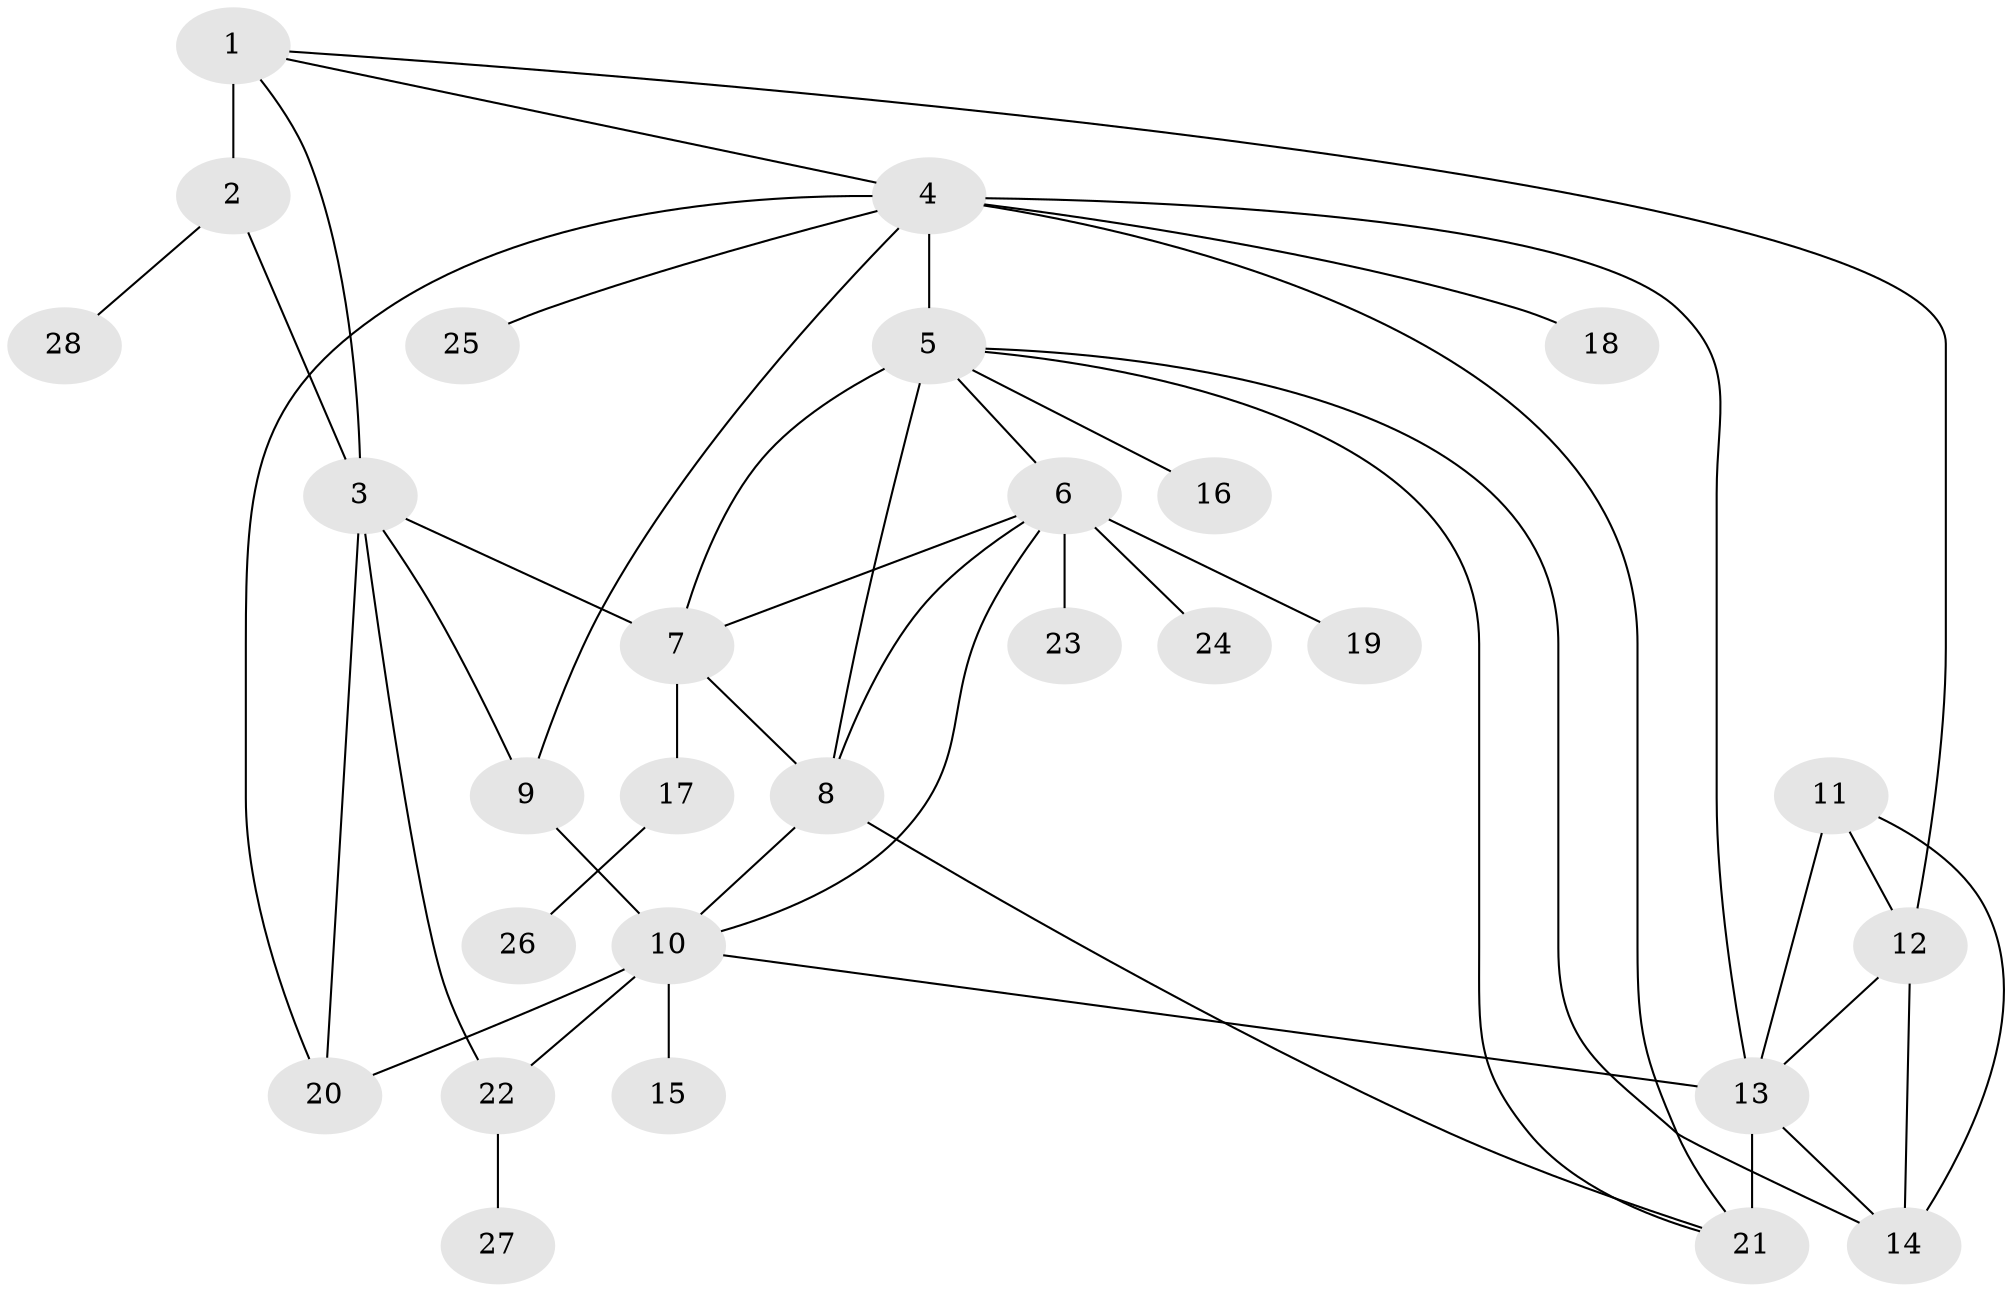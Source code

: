 // original degree distribution, {4: 0.043010752688172046, 11: 0.03225806451612903, 10: 0.021505376344086023, 5: 0.07526881720430108, 6: 0.03225806451612903, 8: 0.021505376344086023, 15: 0.010752688172043012, 2: 0.12903225806451613, 1: 0.6021505376344086, 3: 0.03225806451612903}
// Generated by graph-tools (version 1.1) at 2025/52/03/04/25 22:52:18]
// undirected, 28 vertices, 47 edges
graph export_dot {
  node [color=gray90,style=filled];
  1;
  2;
  3;
  4;
  5;
  6;
  7;
  8;
  9;
  10;
  11;
  12;
  13;
  14;
  15;
  16;
  17;
  18;
  19;
  20;
  21;
  22;
  23;
  24;
  25;
  26;
  27;
  28;
  1 -- 2 [weight=8.0];
  1 -- 3 [weight=2.0];
  1 -- 4 [weight=1.0];
  1 -- 12 [weight=1.0];
  2 -- 3 [weight=1.0];
  2 -- 28 [weight=1.0];
  3 -- 7 [weight=1.0];
  3 -- 9 [weight=1.0];
  3 -- 20 [weight=1.0];
  3 -- 22 [weight=1.0];
  4 -- 5 [weight=1.0];
  4 -- 9 [weight=1.0];
  4 -- 13 [weight=2.0];
  4 -- 18 [weight=1.0];
  4 -- 20 [weight=1.0];
  4 -- 21 [weight=1.0];
  4 -- 25 [weight=1.0];
  5 -- 6 [weight=1.0];
  5 -- 7 [weight=1.0];
  5 -- 8 [weight=3.0];
  5 -- 14 [weight=1.0];
  5 -- 16 [weight=1.0];
  5 -- 21 [weight=1.0];
  6 -- 7 [weight=1.0];
  6 -- 8 [weight=1.0];
  6 -- 10 [weight=1.0];
  6 -- 19 [weight=1.0];
  6 -- 23 [weight=4.0];
  6 -- 24 [weight=1.0];
  7 -- 8 [weight=1.0];
  7 -- 17 [weight=3.0];
  8 -- 10 [weight=1.0];
  8 -- 21 [weight=1.0];
  9 -- 10 [weight=3.0];
  10 -- 13 [weight=1.0];
  10 -- 15 [weight=1.0];
  10 -- 20 [weight=1.0];
  10 -- 22 [weight=1.0];
  11 -- 12 [weight=1.0];
  11 -- 13 [weight=1.0];
  11 -- 14 [weight=1.0];
  12 -- 13 [weight=1.0];
  12 -- 14 [weight=1.0];
  13 -- 14 [weight=1.0];
  13 -- 21 [weight=8.0];
  17 -- 26 [weight=1.0];
  22 -- 27 [weight=3.0];
}
